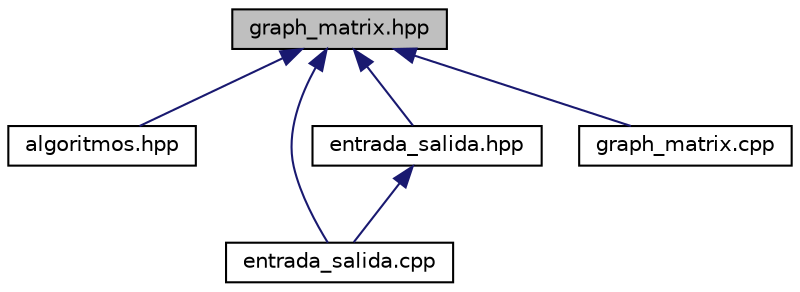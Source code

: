 digraph "graph_matrix.hpp"
{
  edge [fontname="Helvetica",fontsize="10",labelfontname="Helvetica",labelfontsize="10"];
  node [fontname="Helvetica",fontsize="10",shape=record];
  Node1 [label="graph_matrix.hpp",height=0.2,width=0.4,color="black", fillcolor="grey75", style="filled", fontcolor="black"];
  Node1 -> Node2 [dir="back",color="midnightblue",fontsize="10",style="solid",fontname="Helvetica"];
  Node2 [label="algoritmos.hpp",height=0.2,width=0.4,color="black", fillcolor="white", style="filled",URL="$algoritmos_8hpp.html",tooltip="Declaración de las funciones algoritmicas. "];
  Node1 -> Node3 [dir="back",color="midnightblue",fontsize="10",style="solid",fontname="Helvetica"];
  Node3 [label="entrada_salida.cpp",height=0.2,width=0.4,color="black", fillcolor="white", style="filled",URL="$entrada__salida_8cpp.html",tooltip="Definición de las funciones de entrada/salida del grafo. "];
  Node1 -> Node4 [dir="back",color="midnightblue",fontsize="10",style="solid",fontname="Helvetica"];
  Node4 [label="entrada_salida.hpp",height=0.2,width=0.4,color="black", fillcolor="white", style="filled",URL="$entrada__salida_8hpp.html",tooltip="Declaración de las funciones de entrada/salida del grafo. "];
  Node4 -> Node3 [dir="back",color="midnightblue",fontsize="10",style="solid",fontname="Helvetica"];
  Node1 -> Node5 [dir="back",color="midnightblue",fontsize="10",style="solid",fontname="Helvetica"];
  Node5 [label="graph_matrix.cpp",height=0.2,width=0.4,color="black", fillcolor="white", style="filled",URL="$graph__matrix_8cpp.html",tooltip="Definición de las funciones algoritmicas. "];
}
